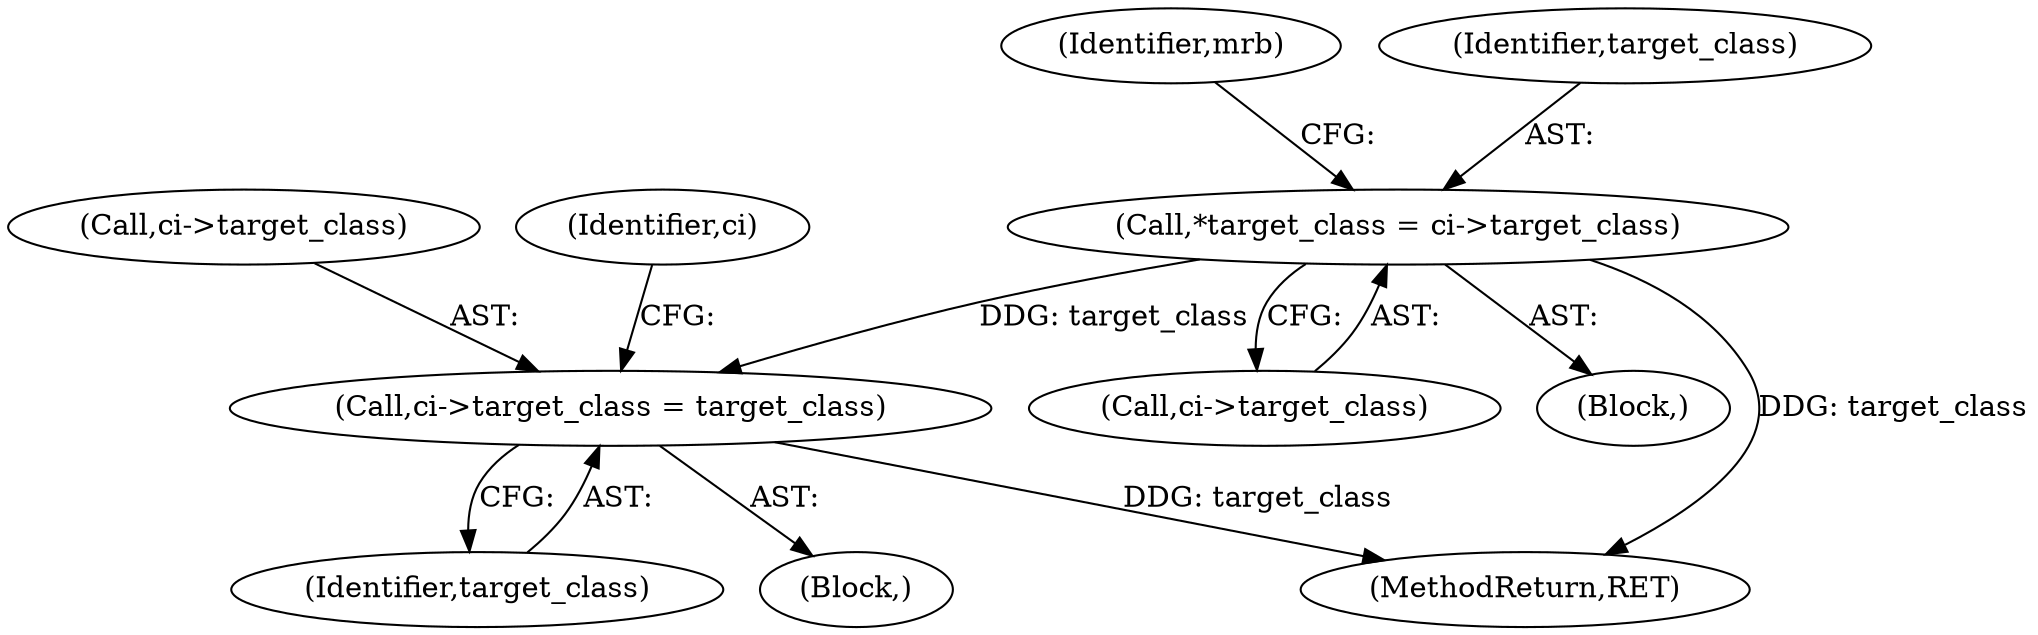 digraph "0_mruby_1905091634a6a2925c911484434448e568330626@pointer" {
"1001249" [label="(Call,*target_class = ci->target_class)"];
"1001372" [label="(Call,ci->target_class = target_class)"];
"1001372" [label="(Call,ci->target_class = target_class)"];
"1005666" [label="(MethodReturn,RET)"];
"1001251" [label="(Call,ci->target_class)"];
"1001376" [label="(Identifier,target_class)"];
"1001221" [label="(Block,)"];
"1001373" [label="(Call,ci->target_class)"];
"1001379" [label="(Identifier,ci)"];
"1001297" [label="(Block,)"];
"1001249" [label="(Call,*target_class = ci->target_class)"];
"1001258" [label="(Identifier,mrb)"];
"1001250" [label="(Identifier,target_class)"];
"1001249" -> "1001221"  [label="AST: "];
"1001249" -> "1001251"  [label="CFG: "];
"1001250" -> "1001249"  [label="AST: "];
"1001251" -> "1001249"  [label="AST: "];
"1001258" -> "1001249"  [label="CFG: "];
"1001249" -> "1005666"  [label="DDG: target_class"];
"1001249" -> "1001372"  [label="DDG: target_class"];
"1001372" -> "1001297"  [label="AST: "];
"1001372" -> "1001376"  [label="CFG: "];
"1001373" -> "1001372"  [label="AST: "];
"1001376" -> "1001372"  [label="AST: "];
"1001379" -> "1001372"  [label="CFG: "];
"1001372" -> "1005666"  [label="DDG: target_class"];
}

